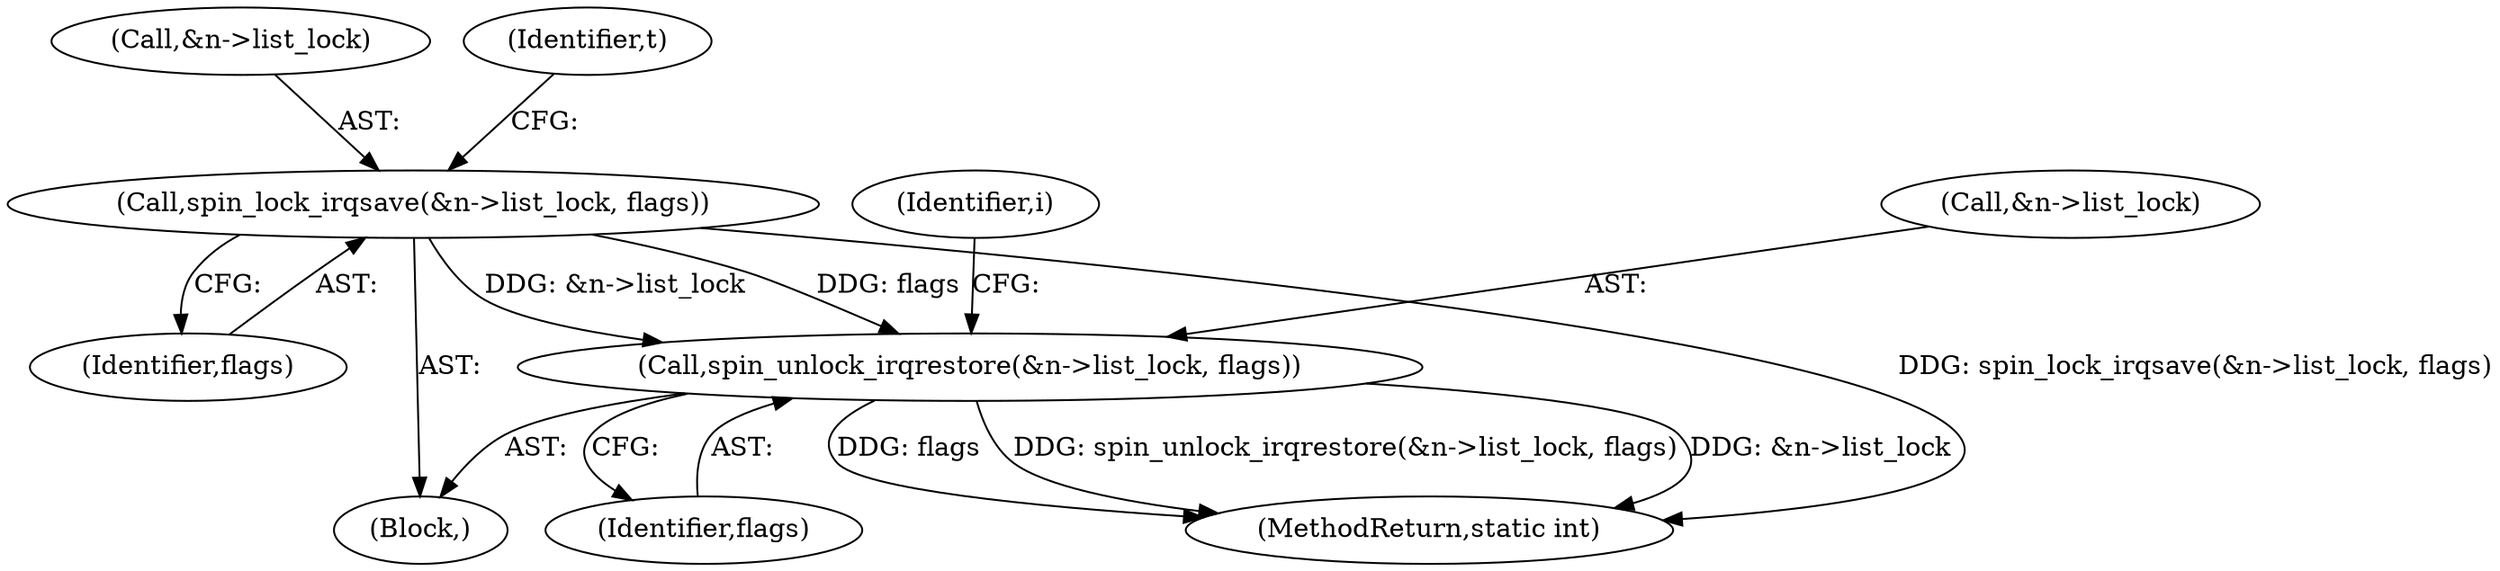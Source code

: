 digraph "0_linux_f8bd2258e2d520dff28c855658bd24bdafb5102d_9@pointer" {
"1000148" [label="(Call,spin_lock_irqsave(&n->list_lock, flags))"];
"1000166" [label="(Call,spin_unlock_irqrestore(&n->list_lock, flags))"];
"1000148" [label="(Call,spin_lock_irqsave(&n->list_lock, flags))"];
"1000405" [label="(MethodReturn,static int)"];
"1000166" [label="(Call,spin_unlock_irqrestore(&n->list_lock, flags))"];
"1000149" [label="(Call,&n->list_lock)"];
"1000156" [label="(Identifier,t)"];
"1000167" [label="(Call,&n->list_lock)"];
"1000171" [label="(Identifier,flags)"];
"1000153" [label="(Identifier,flags)"];
"1000174" [label="(Identifier,i)"];
"1000131" [label="(Block,)"];
"1000148" -> "1000131"  [label="AST: "];
"1000148" -> "1000153"  [label="CFG: "];
"1000149" -> "1000148"  [label="AST: "];
"1000153" -> "1000148"  [label="AST: "];
"1000156" -> "1000148"  [label="CFG: "];
"1000148" -> "1000405"  [label="DDG: spin_lock_irqsave(&n->list_lock, flags)"];
"1000148" -> "1000166"  [label="DDG: &n->list_lock"];
"1000148" -> "1000166"  [label="DDG: flags"];
"1000166" -> "1000131"  [label="AST: "];
"1000166" -> "1000171"  [label="CFG: "];
"1000167" -> "1000166"  [label="AST: "];
"1000171" -> "1000166"  [label="AST: "];
"1000174" -> "1000166"  [label="CFG: "];
"1000166" -> "1000405"  [label="DDG: spin_unlock_irqrestore(&n->list_lock, flags)"];
"1000166" -> "1000405"  [label="DDG: &n->list_lock"];
"1000166" -> "1000405"  [label="DDG: flags"];
}
